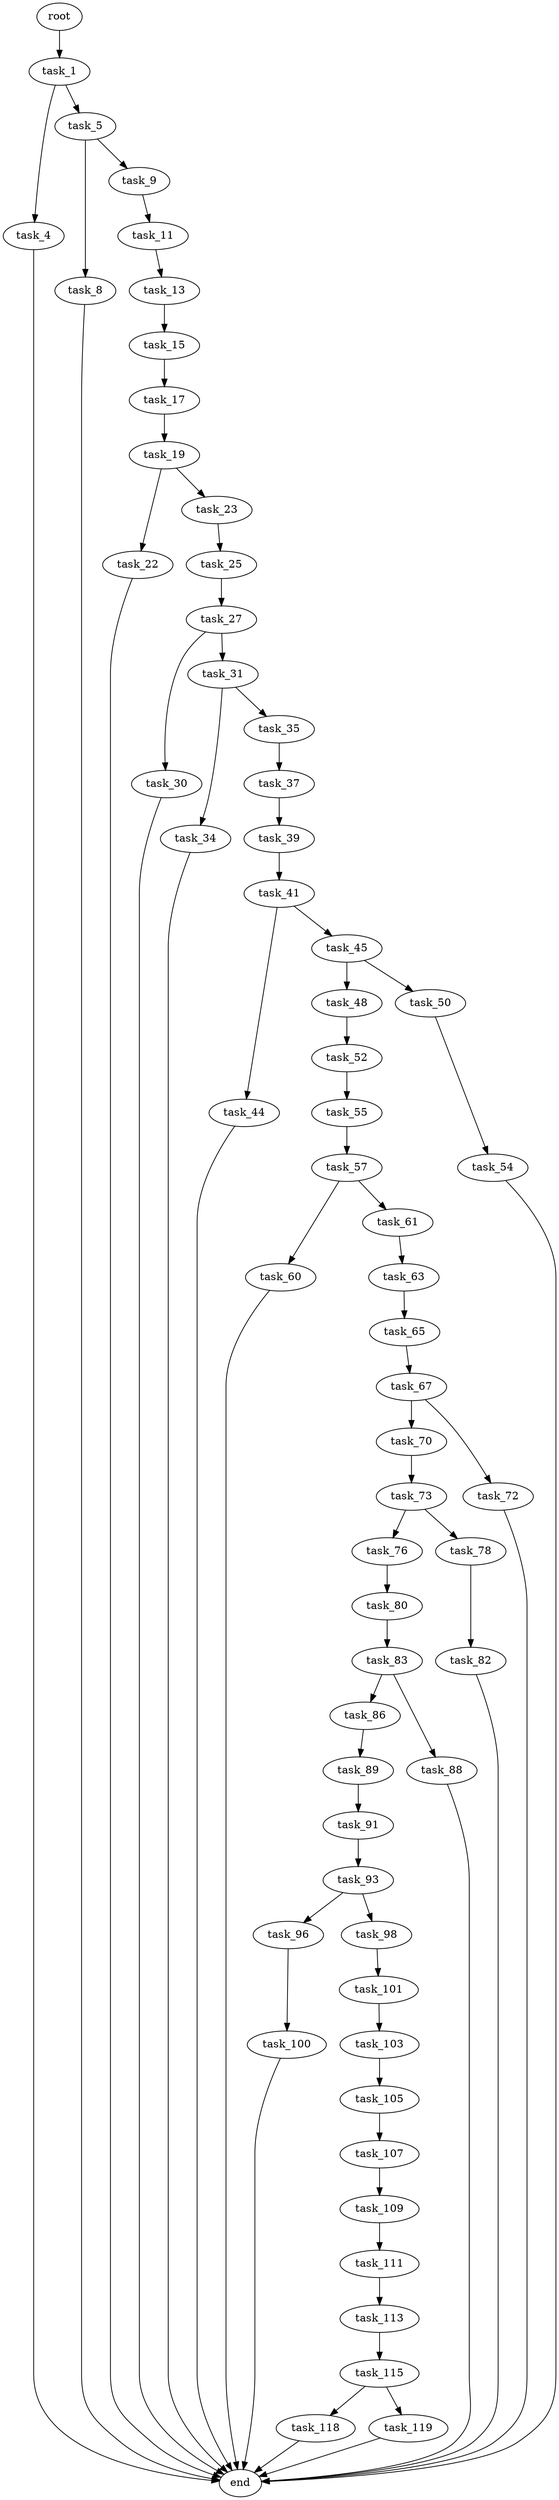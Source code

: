 digraph G {
  root [size="0.000000"];
  task_1 [size="16296191816.000000"];
  task_4 [size="15562699637.000000"];
  task_5 [size="12814958132.000000"];
  end [size="0.000000"];
  task_8 [size="721269863964.000000"];
  task_9 [size="5558802860.000000"];
  task_11 [size="3046274452.000000"];
  task_13 [size="18156559957.000000"];
  task_15 [size="105759315539.000000"];
  task_17 [size="134217728000.000000"];
  task_19 [size="126904817052.000000"];
  task_22 [size="317065502290.000000"];
  task_23 [size="68719476736.000000"];
  task_25 [size="592893789956.000000"];
  task_27 [size="213138929524.000000"];
  task_30 [size="68719476736.000000"];
  task_31 [size="68719476736.000000"];
  task_34 [size="16510300800.000000"];
  task_35 [size="28991029248.000000"];
  task_37 [size="1348496485917.000000"];
  task_39 [size="162046660880.000000"];
  task_41 [size="3686168935.000000"];
  task_44 [size="3692817895.000000"];
  task_45 [size="374821394040.000000"];
  task_48 [size="68719476736.000000"];
  task_50 [size="231928233984.000000"];
  task_52 [size="368293445632.000000"];
  task_54 [size="280386481271.000000"];
  task_55 [size="782757789696.000000"];
  task_57 [size="7141179970.000000"];
  task_60 [size="134217728000.000000"];
  task_61 [size="86773011804.000000"];
  task_63 [size="33071912643.000000"];
  task_65 [size="68719476736.000000"];
  task_67 [size="231928233984.000000"];
  task_70 [size="3496763103.000000"];
  task_72 [size="782757789696.000000"];
  task_73 [size="24939876950.000000"];
  task_76 [size="20996418818.000000"];
  task_78 [size="40979979931.000000"];
  task_80 [size="19997724964.000000"];
  task_82 [size="1073741824000.000000"];
  task_83 [size="28991029248.000000"];
  task_86 [size="6194555725.000000"];
  task_88 [size="368293445632.000000"];
  task_89 [size="17503854638.000000"];
  task_91 [size="3614903335.000000"];
  task_93 [size="685278129357.000000"];
  task_96 [size="18413502305.000000"];
  task_98 [size="231928233984.000000"];
  task_100 [size="28991029248.000000"];
  task_101 [size="8589934592.000000"];
  task_103 [size="11578893847.000000"];
  task_105 [size="28991029248.000000"];
  task_107 [size="782757789696.000000"];
  task_109 [size="12826878347.000000"];
  task_111 [size="196222705382.000000"];
  task_113 [size="549755813888.000000"];
  task_115 [size="1073741824000.000000"];
  task_118 [size="39996622034.000000"];
  task_119 [size="13915810537.000000"];

  root -> task_1 [size="1.000000"];
  task_1 -> task_4 [size="679477248.000000"];
  task_1 -> task_5 [size="679477248.000000"];
  task_4 -> end [size="1.000000"];
  task_5 -> task_8 [size="536870912.000000"];
  task_5 -> task_9 [size="536870912.000000"];
  task_8 -> end [size="1.000000"];
  task_9 -> task_11 [size="301989888.000000"];
  task_11 -> task_13 [size="75497472.000000"];
  task_13 -> task_15 [size="411041792.000000"];
  task_15 -> task_17 [size="209715200.000000"];
  task_17 -> task_19 [size="209715200.000000"];
  task_19 -> task_22 [size="536870912.000000"];
  task_19 -> task_23 [size="536870912.000000"];
  task_22 -> end [size="1.000000"];
  task_23 -> task_25 [size="134217728.000000"];
  task_25 -> task_27 [size="536870912.000000"];
  task_27 -> task_30 [size="209715200.000000"];
  task_27 -> task_31 [size="209715200.000000"];
  task_30 -> end [size="1.000000"];
  task_31 -> task_34 [size="134217728.000000"];
  task_31 -> task_35 [size="134217728.000000"];
  task_34 -> end [size="1.000000"];
  task_35 -> task_37 [size="75497472.000000"];
  task_37 -> task_39 [size="838860800.000000"];
  task_39 -> task_41 [size="536870912.000000"];
  task_41 -> task_44 [size="134217728.000000"];
  task_41 -> task_45 [size="134217728.000000"];
  task_44 -> end [size="1.000000"];
  task_45 -> task_48 [size="838860800.000000"];
  task_45 -> task_50 [size="838860800.000000"];
  task_48 -> task_52 [size="134217728.000000"];
  task_50 -> task_54 [size="301989888.000000"];
  task_52 -> task_55 [size="411041792.000000"];
  task_54 -> end [size="1.000000"];
  task_55 -> task_57 [size="679477248.000000"];
  task_57 -> task_60 [size="134217728.000000"];
  task_57 -> task_61 [size="134217728.000000"];
  task_60 -> end [size="1.000000"];
  task_61 -> task_63 [size="75497472.000000"];
  task_63 -> task_65 [size="679477248.000000"];
  task_65 -> task_67 [size="134217728.000000"];
  task_67 -> task_70 [size="301989888.000000"];
  task_67 -> task_72 [size="301989888.000000"];
  task_70 -> task_73 [size="209715200.000000"];
  task_72 -> end [size="1.000000"];
  task_73 -> task_76 [size="679477248.000000"];
  task_73 -> task_78 [size="679477248.000000"];
  task_76 -> task_80 [size="536870912.000000"];
  task_78 -> task_82 [size="33554432.000000"];
  task_80 -> task_83 [size="33554432.000000"];
  task_82 -> end [size="1.000000"];
  task_83 -> task_86 [size="75497472.000000"];
  task_83 -> task_88 [size="75497472.000000"];
  task_86 -> task_89 [size="134217728.000000"];
  task_88 -> end [size="1.000000"];
  task_89 -> task_91 [size="536870912.000000"];
  task_91 -> task_93 [size="75497472.000000"];
  task_93 -> task_96 [size="679477248.000000"];
  task_93 -> task_98 [size="679477248.000000"];
  task_96 -> task_100 [size="33554432.000000"];
  task_98 -> task_101 [size="301989888.000000"];
  task_100 -> end [size="1.000000"];
  task_101 -> task_103 [size="33554432.000000"];
  task_103 -> task_105 [size="209715200.000000"];
  task_105 -> task_107 [size="75497472.000000"];
  task_107 -> task_109 [size="679477248.000000"];
  task_109 -> task_111 [size="209715200.000000"];
  task_111 -> task_113 [size="679477248.000000"];
  task_113 -> task_115 [size="536870912.000000"];
  task_115 -> task_118 [size="838860800.000000"];
  task_115 -> task_119 [size="838860800.000000"];
  task_118 -> end [size="1.000000"];
  task_119 -> end [size="1.000000"];
}
